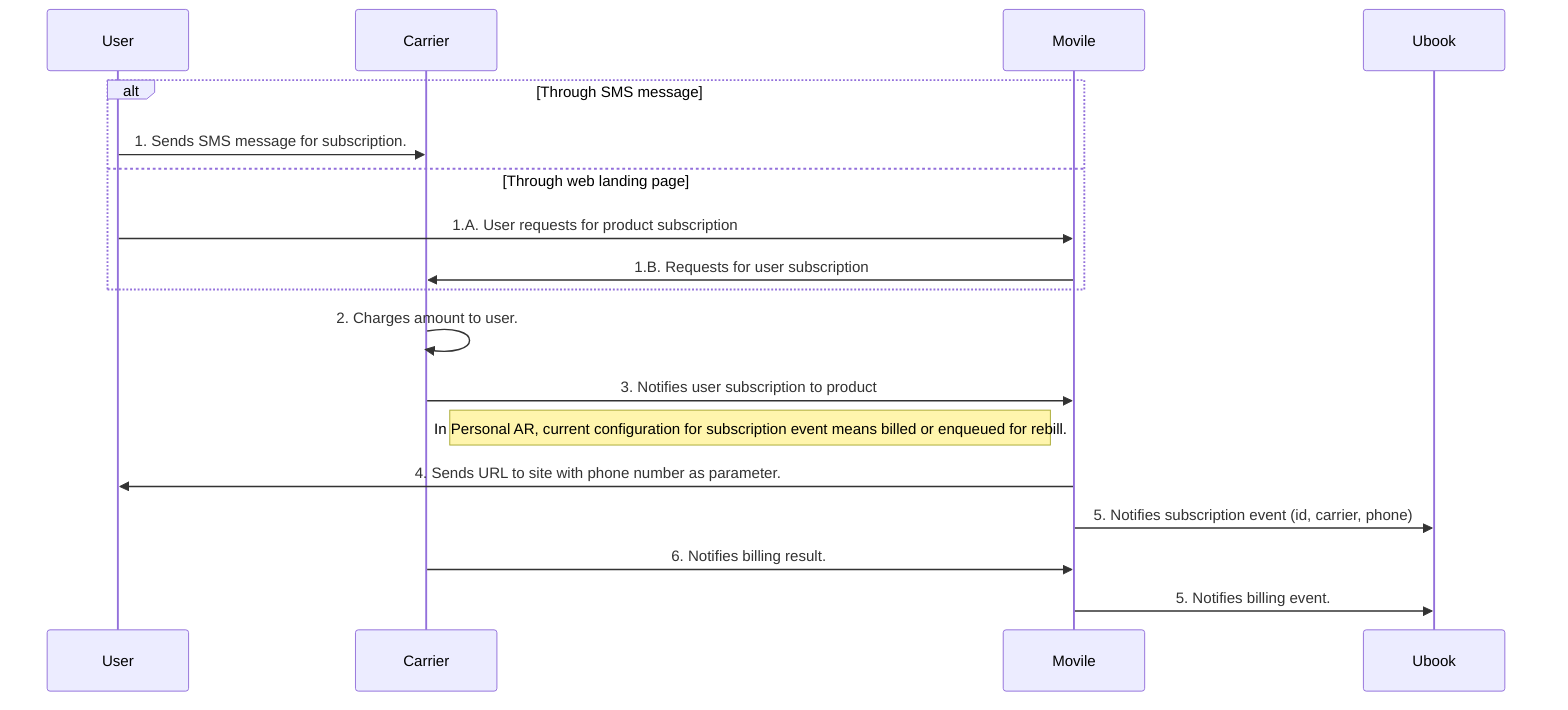 sequenceDiagram
    alt Through SMS message
        User ->> Carrier: 1. Sends SMS message for subscription.
    else Through web landing page
        User ->> Movile: 1.A. User requests for product subscription
        Movile ->> Carrier: 1.B. Requests for user subscription
    end

    Carrier ->> Carrier: 2. Charges amount to user.
    Carrier ->> Movile: 3. Notifies user subscription to product
    Note right of Carrier: In Personal AR, current configuration for subscription event means billed or enqueued for rebill.

    Movile ->> User: 4. Sends URL to site with phone number as parameter.
    Movile ->> Ubook: 5. Notifies subscription event (id, carrier, phone)

    Carrier ->> Movile: 6. Notifies billing result.
    Movile ->> Ubook: 5. Notifies billing event.